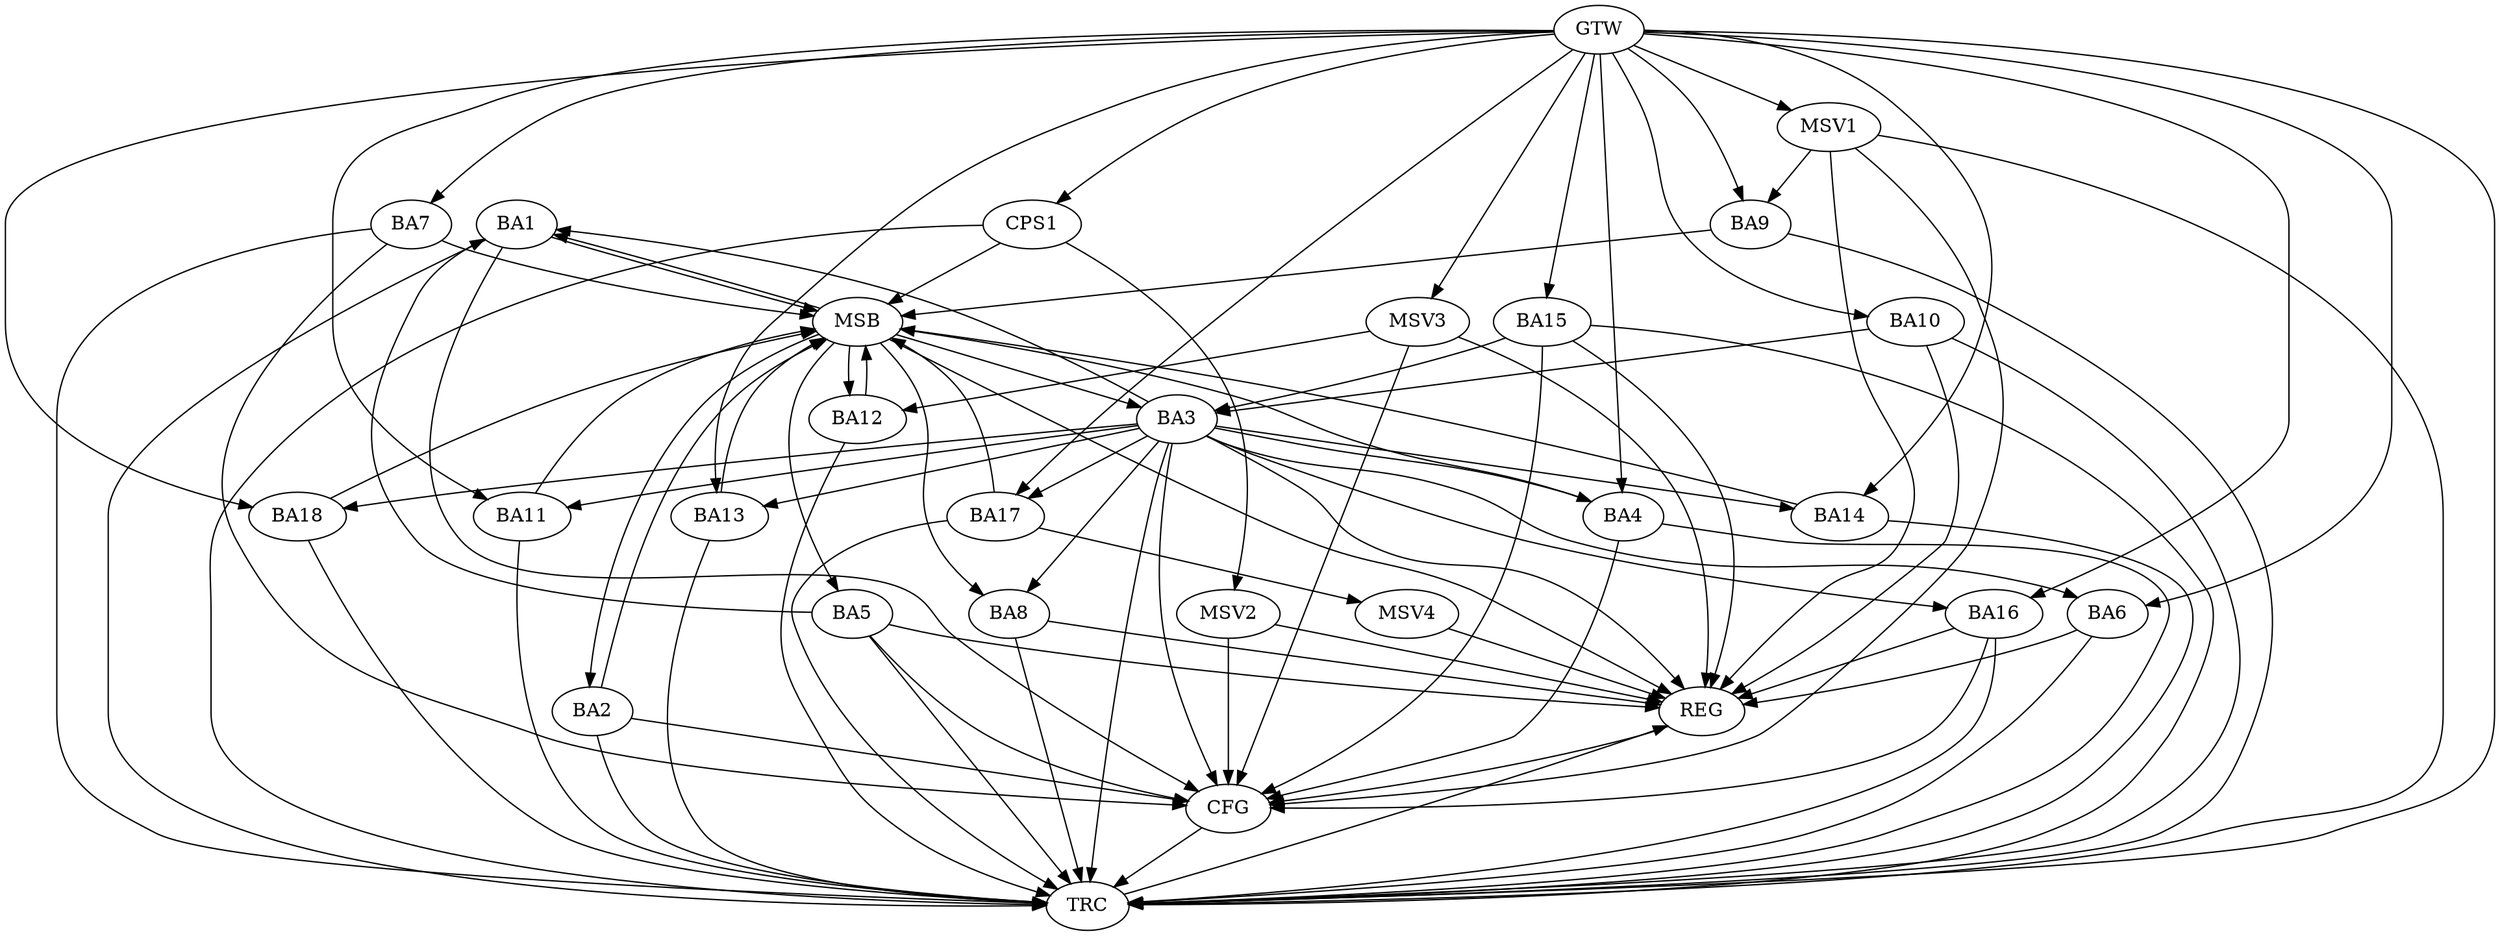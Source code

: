 strict digraph G {
  BA1 [ label="BA1" ];
  BA2 [ label="BA2" ];
  BA3 [ label="BA3" ];
  BA4 [ label="BA4" ];
  BA5 [ label="BA5" ];
  BA6 [ label="BA6" ];
  BA7 [ label="BA7" ];
  BA8 [ label="BA8" ];
  BA9 [ label="BA9" ];
  BA10 [ label="BA10" ];
  BA11 [ label="BA11" ];
  BA12 [ label="BA12" ];
  BA13 [ label="BA13" ];
  BA14 [ label="BA14" ];
  BA15 [ label="BA15" ];
  BA16 [ label="BA16" ];
  BA17 [ label="BA17" ];
  BA18 [ label="BA18" ];
  CPS1 [ label="CPS1" ];
  GTW [ label="GTW" ];
  REG [ label="REG" ];
  MSB [ label="MSB" ];
  CFG [ label="CFG" ];
  TRC [ label="TRC" ];
  MSV1 [ label="MSV1" ];
  MSV2 [ label="MSV2" ];
  MSV3 [ label="MSV3" ];
  MSV4 [ label="MSV4" ];
  BA3 -> BA1;
  BA5 -> BA1;
  BA10 -> BA3;
  BA15 -> BA3;
  GTW -> BA4;
  GTW -> BA6;
  GTW -> BA7;
  GTW -> BA9;
  GTW -> BA10;
  GTW -> BA11;
  GTW -> BA13;
  GTW -> BA14;
  GTW -> BA15;
  GTW -> BA16;
  GTW -> BA17;
  GTW -> BA18;
  GTW -> CPS1;
  BA3 -> REG;
  BA5 -> REG;
  BA6 -> REG;
  BA8 -> REG;
  BA10 -> REG;
  BA15 -> REG;
  BA16 -> REG;
  BA1 -> MSB;
  MSB -> BA2;
  MSB -> REG;
  BA2 -> MSB;
  MSB -> BA1;
  BA4 -> MSB;
  MSB -> BA3;
  BA7 -> MSB;
  MSB -> BA5;
  BA9 -> MSB;
  BA11 -> MSB;
  BA12 -> MSB;
  BA13 -> MSB;
  BA14 -> MSB;
  BA17 -> MSB;
  MSB -> BA8;
  BA18 -> MSB;
  CPS1 -> MSB;
  MSB -> BA12;
  BA4 -> CFG;
  BA15 -> CFG;
  BA7 -> CFG;
  BA16 -> CFG;
  BA5 -> CFG;
  BA2 -> CFG;
  BA3 -> CFG;
  BA1 -> CFG;
  REG -> CFG;
  BA1 -> TRC;
  BA2 -> TRC;
  BA3 -> TRC;
  BA4 -> TRC;
  BA5 -> TRC;
  BA6 -> TRC;
  BA7 -> TRC;
  BA8 -> TRC;
  BA9 -> TRC;
  BA10 -> TRC;
  BA11 -> TRC;
  BA12 -> TRC;
  BA13 -> TRC;
  BA14 -> TRC;
  BA15 -> TRC;
  BA16 -> TRC;
  BA17 -> TRC;
  BA18 -> TRC;
  CPS1 -> TRC;
  GTW -> TRC;
  CFG -> TRC;
  TRC -> REG;
  BA3 -> BA6;
  BA3 -> BA14;
  BA3 -> BA4;
  BA3 -> BA16;
  BA3 -> BA13;
  BA3 -> BA11;
  BA3 -> BA18;
  BA3 -> BA17;
  BA3 -> BA8;
  MSV1 -> BA9;
  GTW -> MSV1;
  MSV1 -> REG;
  MSV1 -> TRC;
  MSV1 -> CFG;
  CPS1 -> MSV2;
  MSV2 -> REG;
  MSV2 -> CFG;
  MSV3 -> BA12;
  GTW -> MSV3;
  MSV3 -> REG;
  MSV3 -> CFG;
  BA17 -> MSV4;
  MSV4 -> REG;
}
